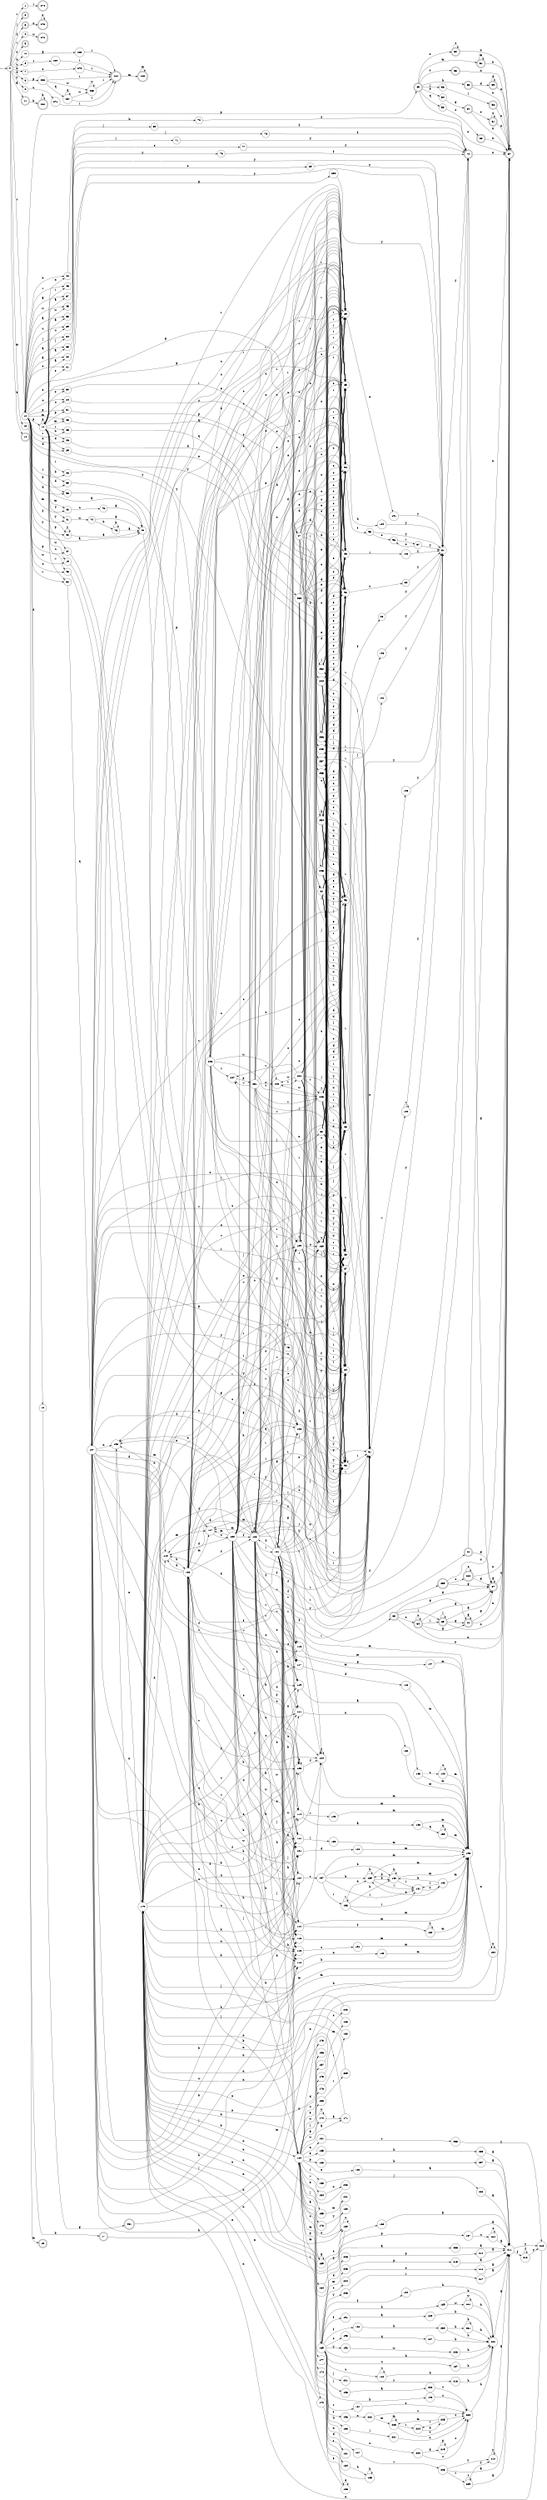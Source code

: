 digraph finite_state_machine {
rankdir=LR;
size="20,20";
node [shape = point]; "dummy0"
node [shape = circle]; "0";
"dummy0" -> "0";
node [shape = circle]; "1";
node [shape = doublecircle]; "2";node [shape = doublecircle]; "3";node [shape = circle]; "4";
node [shape = doublecircle]; "5";node [shape = circle]; "6";
node [shape = circle]; "7";
node [shape = circle]; "8";
node [shape = circle]; "9";
node [shape = circle]; "10";
node [shape = doublecircle]; "11";node [shape = circle]; "12";
node [shape = circle]; "13";
node [shape = doublecircle]; "14";node [shape = doublecircle]; "15";node [shape = circle]; "16";
node [shape = doublecircle]; "17";node [shape = circle]; "18";
node [shape = circle]; "19";
node [shape = circle]; "20";
node [shape = circle]; "21";
node [shape = circle]; "22";
node [shape = circle]; "23";
node [shape = circle]; "24";
node [shape = circle]; "25";
node [shape = circle]; "26";
node [shape = circle]; "27";
node [shape = circle]; "28";
node [shape = circle]; "29";
node [shape = circle]; "30";
node [shape = circle]; "31";
node [shape = circle]; "32";
node [shape = circle]; "33";
node [shape = circle]; "34";
node [shape = circle]; "35";
node [shape = circle]; "36";
node [shape = circle]; "37";
node [shape = circle]; "38";
node [shape = circle]; "39";
node [shape = circle]; "40";
node [shape = circle]; "41";
node [shape = circle]; "42";
node [shape = circle]; "43";
node [shape = circle]; "44";
node [shape = circle]; "45";
node [shape = circle]; "46";
node [shape = circle]; "47";
node [shape = circle]; "48";
node [shape = doublecircle]; "49";node [shape = doublecircle]; "50";node [shape = doublecircle]; "51";node [shape = circle]; "52";
node [shape = doublecircle]; "53";node [shape = circle]; "54";
node [shape = doublecircle]; "55";node [shape = circle]; "56";
node [shape = doublecircle]; "57";node [shape = doublecircle]; "58";node [shape = doublecircle]; "59";node [shape = doublecircle]; "60";node [shape = doublecircle]; "61";node [shape = doublecircle]; "62";node [shape = doublecircle]; "63";node [shape = doublecircle]; "64";node [shape = doublecircle]; "65";node [shape = doublecircle]; "66";node [shape = doublecircle]; "67";node [shape = doublecircle]; "68";node [shape = circle]; "69";
node [shape = doublecircle]; "70";node [shape = circle]; "71";
node [shape = circle]; "72";
node [shape = circle]; "73";
node [shape = circle]; "74";
node [shape = circle]; "75";
node [shape = circle]; "76";
node [shape = circle]; "77";
node [shape = circle]; "78";
node [shape = circle]; "79";
node [shape = circle]; "80";
node [shape = circle]; "81";
node [shape = circle]; "82";
node [shape = circle]; "83";
node [shape = circle]; "84";
node [shape = circle]; "85";
node [shape = circle]; "86";
node [shape = circle]; "87";
node [shape = circle]; "88";
node [shape = circle]; "89";
node [shape = circle]; "90";
node [shape = circle]; "91";
node [shape = circle]; "92";
node [shape = circle]; "93";
node [shape = circle]; "94";
node [shape = circle]; "95";
node [shape = circle]; "96";
node [shape = circle]; "97";
node [shape = circle]; "98";
node [shape = circle]; "99";
node [shape = circle]; "100";
node [shape = circle]; "101";
node [shape = circle]; "102";
node [shape = circle]; "103";
node [shape = circle]; "104";
node [shape = circle]; "105";
node [shape = circle]; "106";
node [shape = circle]; "107";
node [shape = circle]; "108";
node [shape = circle]; "109";
node [shape = circle]; "110";
node [shape = circle]; "111";
node [shape = circle]; "112";
node [shape = circle]; "113";
node [shape = circle]; "114";
node [shape = circle]; "115";
node [shape = circle]; "116";
node [shape = circle]; "117";
node [shape = circle]; "118";
node [shape = circle]; "119";
node [shape = circle]; "120";
node [shape = circle]; "121";
node [shape = circle]; "122";
node [shape = circle]; "123";
node [shape = circle]; "124";
node [shape = circle]; "125";
node [shape = circle]; "126";
node [shape = circle]; "127";
node [shape = circle]; "128";
node [shape = circle]; "129";
node [shape = circle]; "130";
node [shape = circle]; "131";
node [shape = circle]; "132";
node [shape = circle]; "133";
node [shape = circle]; "134";
node [shape = circle]; "135";
node [shape = circle]; "136";
node [shape = circle]; "137";
node [shape = circle]; "138";
node [shape = circle]; "139";
node [shape = circle]; "140";
node [shape = circle]; "141";
node [shape = circle]; "142";
node [shape = circle]; "143";
node [shape = circle]; "144";
node [shape = circle]; "145";
node [shape = circle]; "146";
node [shape = circle]; "147";
node [shape = circle]; "148";
node [shape = circle]; "149";
node [shape = circle]; "150";
node [shape = circle]; "151";
node [shape = circle]; "152";
node [shape = circle]; "153";
node [shape = circle]; "154";
node [shape = circle]; "155";
node [shape = circle]; "156";
node [shape = circle]; "157";
node [shape = circle]; "158";
node [shape = circle]; "159";
node [shape = circle]; "160";
node [shape = circle]; "161";
node [shape = circle]; "162";
node [shape = circle]; "163";
node [shape = circle]; "164";
node [shape = circle]; "165";
node [shape = circle]; "166";
node [shape = circle]; "167";
node [shape = circle]; "168";
node [shape = circle]; "169";
node [shape = circle]; "170";
node [shape = circle]; "171";
node [shape = circle]; "172";
node [shape = circle]; "173";
node [shape = circle]; "174";
node [shape = circle]; "175";
node [shape = circle]; "176";
node [shape = circle]; "177";
node [shape = circle]; "178";
node [shape = circle]; "179";
node [shape = circle]; "180";
node [shape = circle]; "181";
node [shape = circle]; "182";
node [shape = circle]; "183";
node [shape = circle]; "184";
node [shape = circle]; "185";
node [shape = circle]; "186";
node [shape = circle]; "187";
node [shape = circle]; "188";
node [shape = circle]; "189";
node [shape = circle]; "190";
node [shape = circle]; "191";
node [shape = circle]; "192";
node [shape = circle]; "193";
node [shape = circle]; "194";
node [shape = circle]; "195";
node [shape = circle]; "196";
node [shape = circle]; "197";
node [shape = circle]; "198";
node [shape = circle]; "199";
node [shape = circle]; "200";
node [shape = circle]; "201";
node [shape = circle]; "202";
node [shape = circle]; "203";
node [shape = circle]; "204";
node [shape = circle]; "205";
node [shape = circle]; "206";
node [shape = circle]; "207";
node [shape = circle]; "208";
node [shape = circle]; "209";
node [shape = circle]; "210";
node [shape = circle]; "211";
node [shape = circle]; "212";
node [shape = circle]; "213";
node [shape = circle]; "214";
node [shape = circle]; "215";
node [shape = circle]; "216";
node [shape = circle]; "217";
node [shape = circle]; "218";
node [shape = circle]; "219";
node [shape = circle]; "220";
node [shape = circle]; "221";
node [shape = circle]; "222";
node [shape = circle]; "223";
node [shape = circle]; "224";
node [shape = circle]; "225";
node [shape = circle]; "226";
node [shape = circle]; "227";
node [shape = circle]; "228";
node [shape = circle]; "229";
node [shape = circle]; "230";
node [shape = circle]; "231";
node [shape = circle]; "232";
node [shape = circle]; "233";
node [shape = circle]; "234";
node [shape = circle]; "235";
node [shape = circle]; "236";
node [shape = circle]; "237";
node [shape = circle]; "238";
node [shape = circle]; "239";
node [shape = circle]; "240";
node [shape = circle]; "241";
node [shape = circle]; "242";
node [shape = circle]; "243";
node [shape = circle]; "244";
node [shape = circle]; "245";
node [shape = circle]; "246";
node [shape = circle]; "247";
node [shape = circle]; "248";
node [shape = circle]; "249";
node [shape = circle]; "250";
node [shape = circle]; "251";
node [shape = circle]; "252";
node [shape = circle]; "253";
node [shape = circle]; "254";
node [shape = circle]; "255";
node [shape = circle]; "256";
node [shape = circle]; "257";
node [shape = circle]; "258";
node [shape = doublecircle]; "259";node [shape = doublecircle]; "260";node [shape = doublecircle]; "261";node [shape = doublecircle]; "262";node [shape = circle]; "263";
node [shape = doublecircle]; "264";node [shape = doublecircle]; "265";node [shape = circle]; "266";
node [shape = circle]; "267";
node [shape = circle]; "268";
node [shape = circle]; "269";
node [shape = circle]; "270";
node [shape = circle]; "271";
node [shape = doublecircle]; "272";node [shape = doublecircle]; "273";node [shape = doublecircle]; "274";"0" -> "1" [label = "r"];
 "0" -> "4" [label = "r"];
 "0" -> "2" [label = "j"];
 "0" -> "3" [label = "f"];
 "0" -> "5" [label = "c"];
 "0" -> "6" [label = "y"];
 "0" -> "14" [label = "b"];
 "0" -> "7" [label = "b"];
 "0" -> "8" [label = "u"];
 "0" -> "9" [label = "d"];
 "0" -> "10" [label = "k"];
 "0" -> "11" [label = "a"];
 "0" -> "12" [label = "t"];
 "0" -> "13" [label = "m"];
 "13" -> "15" [label = "m"];
 "12" -> "16" [label = "d"];
 "12" -> "36" [label = "d"];
 "12" -> "29" [label = "d"];
 "12" -> "17" [label = "b"];
 "12" -> "33" [label = "b"];
 "12" -> "49" [label = "p"];
 "12" -> "18" [label = "p"];
 "12" -> "47" [label = "p"];
 "12" -> "31" [label = "p"];
 "12" -> "19" [label = "w"];
 "12" -> "45" [label = "w"];
 "12" -> "35" [label = "a"];
 "12" -> "20" [label = "a"];
 "12" -> "37" [label = "a"];
 "12" -> "38" [label = "a"];
 "12" -> "43" [label = "a"];
 "12" -> "21" [label = "o"];
 "12" -> "30" [label = "o"];
 "12" -> "40" [label = "y"];
 "12" -> "22" [label = "y"];
 "12" -> "42" [label = "m"];
 "12" -> "23" [label = "m"];
 "12" -> "24" [label = "c"];
 "12" -> "48" [label = "c"];
 "12" -> "25" [label = "r"];
 "12" -> "46" [label = "r"];
 "12" -> "26" [label = "n"];
 "12" -> "44" [label = "n"];
 "12" -> "27" [label = "g"];
 "12" -> "28" [label = "i"];
 "12" -> "32" [label = "v"];
 "12" -> "34" [label = "j"];
 "12" -> "39" [label = "u"];
 "12" -> "41" [label = "f"];
 "49" -> "50" [label = "s"];
 "49" -> "53" [label = "s"];
 "49" -> "51" [label = "m"];
 "49" -> "52" [label = "q"];
 "49" -> "54" [label = "b"];
 "49" -> "55" [label = "h"];
 "49" -> "56" [label = "l"];
 "49" -> "57" [label = "x"];
 "57" -> "57" [label = "x"];
 "56" -> "58" [label = "j"];
 "58" -> "57" [label = "x"];
 "55" -> "59" [label = "d"];
 "55" -> "57" [label = "x"];
 "59" -> "59" [label = "d"];
 "59" -> "57" [label = "x"];
 "54" -> "60" [label = "g"];
 "60" -> "61" [label = "o"];
 "60" -> "57" [label = "x"];
 "61" -> "61" [label = "o"];
 "61" -> "57" [label = "x"];
 "53" -> "57" [label = "x"];
 "52" -> "62" [label = "s"];
 "62" -> "57" [label = "x"];
 "51" -> "51" [label = "m"];
 "51" -> "57" [label = "x"];
 "50" -> "50" [label = "s"];
 "50" -> "57" [label = "x"];
 "48" -> "63" [label = "o"];
 "63" -> "64" [label = "c"];
 "63" -> "65" [label = "l"];
 "63" -> "66" [label = "g"];
 "63" -> "67" [label = "g"];
 "63" -> "57" [label = "x"];
 "67" -> "67" [label = "g"];
 "67" -> "57" [label = "x"];
 "66" -> "66" [label = "g"];
 "66" -> "67" [label = "g"];
 "66" -> "57" [label = "x"];
 "65" -> "65" [label = "l"];
 "65" -> "66" [label = "g"];
 "65" -> "67" [label = "g"];
 "65" -> "57" [label = "x"];
 "64" -> "64" [label = "c"];
 "64" -> "65" [label = "l"];
 "64" -> "66" [label = "g"];
 "64" -> "67" [label = "g"];
 "64" -> "57" [label = "x"];
 "47" -> "68" [label = "s"];
 "68" -> "67" [label = "g"];
 "68" -> "57" [label = "x"];
 "46" -> "69" [label = "j"];
 "69" -> "70" [label = "f"];
 "70" -> "67" [label = "g"];
 "70" -> "57" [label = "x"];
 "45" -> "71" [label = "l"];
 "71" -> "70" [label = "f"];
 "44" -> "72" [label = "k"];
 "72" -> "70" [label = "f"];
 "43" -> "70" [label = "f"];
 "42" -> "73" [label = "c"];
 "73" -> "43" [label = "a"];
 "41" -> "74" [label = "w"];
 "74" -> "75" [label = "b"];
 "74" -> "43" [label = "a"];
 "75" -> "75" [label = "b"];
 "75" -> "43" [label = "a"];
 "40" -> "40" [label = "y"];
 "40" -> "43" [label = "a"];
 "39" -> "76" [label = "y"];
 "76" -> "70" [label = "f"];
 "38" -> "77" [label = "o"];
 "77" -> "70" [label = "f"];
 "37" -> "78" [label = "j"];
 "78" -> "70" [label = "f"];
 "36" -> "79" [label = "p"];
 "79" -> "70" [label = "f"];
 "35" -> "80" [label = "o"];
 "80" -> "81" [label = "y"];
 "81" -> "70" [label = "f"];
 "34" -> "81" [label = "y"];
 "33" -> "82" [label = "t"];
 "82" -> "83" [label = "j"];
 "82" -> "84" [label = "i"];
 "82" -> "93" [label = "c"];
 "82" -> "85" [label = "c"];
 "82" -> "86" [label = "e"];
 "82" -> "89" [label = "r"];
 "82" -> "91" [label = "r"];
 "82" -> "87" [label = "r"];
 "82" -> "88" [label = "x"];
 "82" -> "90" [label = "y"];
 "82" -> "92" [label = "d"];
 "82" -> "94" [label = "o"];
 "94" -> "95" [label = "s"];
 "95" -> "96" [label = "o"];
 "95" -> "81" [label = "y"];
 "96" -> "97" [label = "r"];
 "97" -> "96" [label = "o"];
 "97" -> "81" [label = "y"];
 "93" -> "98" [label = "f"];
 "98" -> "81" [label = "y"];
 "92" -> "99" [label = "u"];
 "99" -> "81" [label = "y"];
 "91" -> "100" [label = "v"];
 "91" -> "81" [label = "y"];
 "100" -> "100" [label = "v"];
 "100" -> "81" [label = "y"];
 "90" -> "90" [label = "y"];
 "90" -> "91" [label = "r"];
 "89" -> "101" [label = "e"];
 "101" -> "81" [label = "y"];
 "88" -> "102" [label = "j"];
 "102" -> "81" [label = "y"];
 "87" -> "81" [label = "y"];
 "86" -> "103" [label = "i"];
 "103" -> "81" [label = "y"];
 "85" -> "104" [label = "h"];
 "104" -> "81" [label = "y"];
 "84" -> "105" [label = "n"];
 "105" -> "81" [label = "y"];
 "83" -> "106" [label = "j"];
 "106" -> "81" [label = "y"];
 "32" -> "107" [label = "q"];
 "107" -> "108" [label = "n"];
 "107" -> "112" [label = "b"];
 "107" -> "121" [label = "b"];
 "107" -> "123" [label = "b"];
 "107" -> "109" [label = "b"];
 "107" -> "92" [label = "d"];
 "107" -> "110" [label = "d"];
 "107" -> "94" [label = "o"];
 "107" -> "111" [label = "o"];
 "107" -> "113" [label = "h"];
 "107" -> "88" [label = "x"];
 "107" -> "114" [label = "x"];
 "107" -> "83" [label = "j"];
 "107" -> "115" [label = "j"];
 "107" -> "118" [label = "j"];
 "107" -> "124" [label = "f"];
 "107" -> "116" [label = "f"];
 "107" -> "128" [label = "f"];
 "107" -> "129" [label = "v"];
 "107" -> "117" [label = "v"];
 "107" -> "119" [label = "v"];
 "107" -> "120" [label = "w"];
 "107" -> "122" [label = "c"];
 "107" -> "93" [label = "c"];
 "107" -> "85" [label = "c"];
 "107" -> "130" [label = "c"];
 "107" -> "125" [label = "m"];
 "107" -> "127" [label = "m"];
 "107" -> "126" [label = "g"];
 "107" -> "84" [label = "i"];
 "107" -> "86" [label = "e"];
 "107" -> "89" [label = "r"];
 "107" -> "91" [label = "r"];
 "107" -> "87" [label = "r"];
 "107" -> "90" [label = "y"];
 "130" -> "130" [label = "c"];
 "130" -> "93" [label = "c"];
 "130" -> "85" [label = "c"];
 "130" -> "83" [label = "j"];
 "130" -> "84" [label = "i"];
 "130" -> "86" [label = "e"];
 "130" -> "89" [label = "r"];
 "130" -> "91" [label = "r"];
 "130" -> "87" [label = "r"];
 "130" -> "88" [label = "x"];
 "130" -> "90" [label = "y"];
 "130" -> "92" [label = "d"];
 "130" -> "94" [label = "o"];
 "129" -> "129" [label = "v"];
 "129" -> "130" [label = "c"];
 "129" -> "93" [label = "c"];
 "129" -> "85" [label = "c"];
 "129" -> "83" [label = "j"];
 "129" -> "84" [label = "i"];
 "129" -> "86" [label = "e"];
 "129" -> "89" [label = "r"];
 "129" -> "91" [label = "r"];
 "129" -> "87" [label = "r"];
 "129" -> "88" [label = "x"];
 "129" -> "90" [label = "y"];
 "129" -> "92" [label = "d"];
 "129" -> "94" [label = "o"];
 "128" -> "128" [label = "f"];
 "128" -> "124" [label = "f"];
 "128" -> "116" [label = "f"];
 "128" -> "131" [label = "l"];
 "128" -> "108" [label = "n"];
 "128" -> "112" [label = "b"];
 "128" -> "121" [label = "b"];
 "128" -> "123" [label = "b"];
 "128" -> "109" [label = "b"];
 "128" -> "92" [label = "d"];
 "128" -> "110" [label = "d"];
 "128" -> "94" [label = "o"];
 "128" -> "111" [label = "o"];
 "128" -> "113" [label = "h"];
 "128" -> "88" [label = "x"];
 "128" -> "114" [label = "x"];
 "128" -> "83" [label = "j"];
 "128" -> "115" [label = "j"];
 "128" -> "118" [label = "j"];
 "128" -> "129" [label = "v"];
 "128" -> "117" [label = "v"];
 "128" -> "119" [label = "v"];
 "128" -> "120" [label = "w"];
 "128" -> "122" [label = "c"];
 "128" -> "93" [label = "c"];
 "128" -> "85" [label = "c"];
 "128" -> "130" [label = "c"];
 "128" -> "125" [label = "m"];
 "128" -> "127" [label = "m"];
 "128" -> "126" [label = "g"];
 "128" -> "84" [label = "i"];
 "128" -> "86" [label = "e"];
 "128" -> "89" [label = "r"];
 "128" -> "91" [label = "r"];
 "128" -> "87" [label = "r"];
 "128" -> "90" [label = "y"];
 "131" -> "131" [label = "l"];
 "131" -> "128" [label = "f"];
 "131" -> "124" [label = "f"];
 "131" -> "116" [label = "f"];
 "131" -> "108" [label = "n"];
 "131" -> "112" [label = "b"];
 "131" -> "121" [label = "b"];
 "131" -> "123" [label = "b"];
 "131" -> "109" [label = "b"];
 "131" -> "92" [label = "d"];
 "131" -> "110" [label = "d"];
 "131" -> "94" [label = "o"];
 "131" -> "111" [label = "o"];
 "131" -> "113" [label = "h"];
 "131" -> "88" [label = "x"];
 "131" -> "114" [label = "x"];
 "131" -> "83" [label = "j"];
 "131" -> "115" [label = "j"];
 "131" -> "118" [label = "j"];
 "131" -> "129" [label = "v"];
 "131" -> "117" [label = "v"];
 "131" -> "119" [label = "v"];
 "131" -> "120" [label = "w"];
 "131" -> "122" [label = "c"];
 "131" -> "93" [label = "c"];
 "131" -> "85" [label = "c"];
 "131" -> "130" [label = "c"];
 "131" -> "125" [label = "m"];
 "131" -> "127" [label = "m"];
 "131" -> "126" [label = "g"];
 "131" -> "84" [label = "i"];
 "131" -> "86" [label = "e"];
 "131" -> "89" [label = "r"];
 "131" -> "91" [label = "r"];
 "131" -> "87" [label = "r"];
 "131" -> "90" [label = "y"];
 "127" -> "132" [label = "u"];
 "132" -> "125" [label = "m"];
 "132" -> "127" [label = "m"];
 "132" -> "108" [label = "n"];
 "132" -> "112" [label = "b"];
 "132" -> "121" [label = "b"];
 "132" -> "123" [label = "b"];
 "132" -> "109" [label = "b"];
 "132" -> "92" [label = "d"];
 "132" -> "110" [label = "d"];
 "132" -> "94" [label = "o"];
 "132" -> "111" [label = "o"];
 "132" -> "113" [label = "h"];
 "132" -> "88" [label = "x"];
 "132" -> "114" [label = "x"];
 "132" -> "83" [label = "j"];
 "132" -> "115" [label = "j"];
 "132" -> "118" [label = "j"];
 "132" -> "124" [label = "f"];
 "132" -> "116" [label = "f"];
 "132" -> "128" [label = "f"];
 "132" -> "129" [label = "v"];
 "132" -> "117" [label = "v"];
 "132" -> "119" [label = "v"];
 "132" -> "120" [label = "w"];
 "132" -> "122" [label = "c"];
 "132" -> "93" [label = "c"];
 "132" -> "85" [label = "c"];
 "132" -> "130" [label = "c"];
 "132" -> "126" [label = "g"];
 "132" -> "84" [label = "i"];
 "132" -> "86" [label = "e"];
 "132" -> "89" [label = "r"];
 "132" -> "91" [label = "r"];
 "132" -> "87" [label = "r"];
 "132" -> "90" [label = "y"];
 "126" -> "133" [label = "h"];
 "133" -> "92" [label = "d"];
 "133" -> "110" [label = "d"];
 "133" -> "94" [label = "o"];
 "133" -> "111" [label = "o"];
 "133" -> "112" [label = "b"];
 "133" -> "121" [label = "b"];
 "133" -> "123" [label = "b"];
 "133" -> "109" [label = "b"];
 "133" -> "113" [label = "h"];
 "133" -> "88" [label = "x"];
 "133" -> "114" [label = "x"];
 "133" -> "83" [label = "j"];
 "133" -> "115" [label = "j"];
 "133" -> "118" [label = "j"];
 "133" -> "124" [label = "f"];
 "133" -> "116" [label = "f"];
 "133" -> "128" [label = "f"];
 "133" -> "129" [label = "v"];
 "133" -> "117" [label = "v"];
 "133" -> "119" [label = "v"];
 "133" -> "120" [label = "w"];
 "133" -> "122" [label = "c"];
 "133" -> "93" [label = "c"];
 "133" -> "85" [label = "c"];
 "133" -> "130" [label = "c"];
 "133" -> "125" [label = "m"];
 "133" -> "127" [label = "m"];
 "133" -> "126" [label = "g"];
 "133" -> "108" [label = "n"];
 "133" -> "84" [label = "i"];
 "133" -> "86" [label = "e"];
 "133" -> "89" [label = "r"];
 "133" -> "91" [label = "r"];
 "133" -> "87" [label = "r"];
 "133" -> "90" [label = "y"];
 "125" -> "134" [label = "n"];
 "125" -> "133" [label = "h"];
 "134" -> "134" [label = "n"];
 "134" -> "133" [label = "h"];
 "124" -> "124" [label = "f"];
 "124" -> "125" [label = "m"];
 "123" -> "123" [label = "b"];
 "123" -> "124" [label = "f"];
 "123" -> "125" [label = "m"];
 "122" -> "135" [label = "l"];
 "135" -> "125" [label = "m"];
 "121" -> "136" [label = "d"];
 "136" -> "125" [label = "m"];
 "120" -> "137" [label = "t"];
 "137" -> "138" [label = "r"];
 "137" -> "139" [label = "b"];
 "137" -> "140" [label = "b"];
 "137" -> "141" [label = "i"];
 "137" -> "125" [label = "m"];
 "141" -> "142" [label = "s"];
 "142" -> "141" [label = "i"];
 "142" -> "139" [label = "b"];
 "142" -> "140" [label = "b"];
 "142" -> "125" [label = "m"];
 "140" -> "139" [label = "b"];
 "140" -> "140" [label = "b"];
 "140" -> "141" [label = "i"];
 "140" -> "125" [label = "m"];
 "139" -> "139" [label = "b"];
 "139" -> "140" [label = "b"];
 "139" -> "141" [label = "i"];
 "139" -> "125" [label = "m"];
 "138" -> "138" [label = "r"];
 "138" -> "139" [label = "b"];
 "138" -> "140" [label = "b"];
 "138" -> "141" [label = "i"];
 "138" -> "125" [label = "m"];
 "119" -> "143" [label = "a"];
 "143" -> "144" [label = "c"];
 "143" -> "125" [label = "m"];
 "144" -> "144" [label = "c"];
 "144" -> "125" [label = "m"];
 "118" -> "145" [label = "n"];
 "145" -> "125" [label = "m"];
 "117" -> "146" [label = "d"];
 "146" -> "125" [label = "m"];
 "116" -> "147" [label = "g"];
 "147" -> "125" [label = "m"];
 "115" -> "125" [label = "m"];
 "114" -> "148" [label = "a"];
 "114" -> "149" [label = "v"];
 "149" -> "125" [label = "m"];
 "148" -> "150" [label = "q"];
 "148" -> "125" [label = "m"];
 "150" -> "150" [label = "q"];
 "150" -> "125" [label = "m"];
 "113" -> "151" [label = "c"];
 "151" -> "125" [label = "m"];
 "112" -> "152" [label = "f"];
 "112" -> "125" [label = "m"];
 "152" -> "152" [label = "f"];
 "152" -> "125" [label = "m"];
 "111" -> "153" [label = "x"];
 "153" -> "125" [label = "m"];
 "110" -> "133" [label = "h"];
 "109" -> "154" [label = "v"];
 "109" -> "155" [label = "b"];
 "109" -> "156" [label = "u"];
 "109" -> "162" [label = "e"];
 "109" -> "157" [label = "e"];
 "109" -> "165" [label = "e"];
 "109" -> "158" [label = "g"];
 "109" -> "171" [label = "a"];
 "109" -> "159" [label = "a"];
 "109" -> "160" [label = "c"];
 "109" -> "161" [label = "n"];
 "109" -> "179" [label = "n"];
 "109" -> "177" [label = "p"];
 "109" -> "163" [label = "p"];
 "109" -> "166" [label = "p"];
 "109" -> "167" [label = "p"];
 "109" -> "164" [label = "o"];
 "109" -> "168" [label = "i"];
 "109" -> "172" [label = "i"];
 "109" -> "169" [label = "m"];
 "109" -> "174" [label = "m"];
 "109" -> "170" [label = "w"];
 "109" -> "175" [label = "w"];
 "109" -> "173" [label = "d"];
 "109" -> "176" [label = "j"];
 "109" -> "178" [label = "j"];
 "179" -> "108" [label = "n"];
 "179" -> "112" [label = "b"];
 "179" -> "121" [label = "b"];
 "179" -> "123" [label = "b"];
 "179" -> "109" [label = "b"];
 "179" -> "92" [label = "d"];
 "179" -> "110" [label = "d"];
 "179" -> "94" [label = "o"];
 "179" -> "111" [label = "o"];
 "179" -> "113" [label = "h"];
 "179" -> "88" [label = "x"];
 "179" -> "114" [label = "x"];
 "179" -> "83" [label = "j"];
 "179" -> "115" [label = "j"];
 "179" -> "118" [label = "j"];
 "179" -> "124" [label = "f"];
 "179" -> "116" [label = "f"];
 "179" -> "128" [label = "f"];
 "179" -> "129" [label = "v"];
 "179" -> "117" [label = "v"];
 "179" -> "119" [label = "v"];
 "179" -> "120" [label = "w"];
 "179" -> "122" [label = "c"];
 "179" -> "93" [label = "c"];
 "179" -> "85" [label = "c"];
 "179" -> "130" [label = "c"];
 "179" -> "125" [label = "m"];
 "179" -> "127" [label = "m"];
 "179" -> "126" [label = "g"];
 "179" -> "84" [label = "i"];
 "179" -> "86" [label = "e"];
 "179" -> "89" [label = "r"];
 "179" -> "91" [label = "r"];
 "179" -> "87" [label = "r"];
 "179" -> "90" [label = "y"];
 "178" -> "180" [label = "y"];
 "180" -> "179" [label = "n"];
 "177" -> "181" [label = "d"];
 "181" -> "179" [label = "n"];
 "176" -> "182" [label = "r"];
 "182" -> "179" [label = "n"];
 "175" -> "183" [label = "m"];
 "183" -> "179" [label = "n"];
 "174" -> "184" [label = "s"];
 "184" -> "185" [label = "h"];
 "184" -> "179" [label = "n"];
 "185" -> "185" [label = "h"];
 "185" -> "179" [label = "n"];
 "173" -> "179" [label = "n"];
 "172" -> "186" [label = "e"];
 "172" -> "179" [label = "n"];
 "186" -> "186" [label = "e"];
 "186" -> "179" [label = "n"];
 "171" -> "179" [label = "n"];
 "170" -> "170" [label = "w"];
 "170" -> "171" [label = "a"];
 "169" -> "200" [label = "u"];
 "169" -> "187" [label = "u"];
 "169" -> "188" [label = "u"];
 "169" -> "202" [label = "h"];
 "169" -> "189" [label = "h"];
 "169" -> "194" [label = "f"];
 "169" -> "190" [label = "f"];
 "169" -> "191" [label = "f"];
 "169" -> "192" [label = "y"];
 "169" -> "203" [label = "y"];
 "169" -> "193" [label = "o"];
 "169" -> "195" [label = "l"];
 "169" -> "196" [label = "k"];
 "169" -> "199" [label = "k"];
 "169" -> "197" [label = "t"];
 "169" -> "198" [label = "s"];
 "169" -> "201" [label = "j"];
 "169" -> "204" [label = "c"];
 "169" -> "205" [label = "m"];
 "169" -> "206" [label = "d"];
 "169" -> "207" [label = "n"];
 "207" -> "208" [label = "t"];
 "208" -> "209" [label = "t"];
 "208" -> "210" [label = "y"];
 "208" -> "211" [label = "a"];
 "211" -> "212" [label = "f"];
 "211" -> "213" [label = "y"];
 "213" -> "179" [label = "n"];
 "212" -> "212" [label = "f"];
 "212" -> "213" [label = "y"];
 "210" -> "210" [label = "y"];
 "210" -> "211" [label = "a"];
 "209" -> "209" [label = "t"];
 "209" -> "210" [label = "y"];
 "209" -> "211" [label = "a"];
 "206" -> "214" [label = "p"];
 "214" -> "211" [label = "a"];
 "205" -> "215" [label = "p"];
 "215" -> "211" [label = "a"];
 "204" -> "216" [label = "x"];
 "216" -> "211" [label = "a"];
 "203" -> "217" [label = "i"];
 "217" -> "211" [label = "a"];
 "202" -> "211" [label = "a"];
 "201" -> "218" [label = "s"];
 "218" -> "202" [label = "h"];
 "200" -> "219" [label = "p"];
 "200" -> "220" [label = "s"];
 "220" -> "202" [label = "h"];
 "219" -> "219" [label = "p"];
 "219" -> "220" [label = "s"];
 "199" -> "221" [label = "l"];
 "221" -> "220" [label = "s"];
 "198" -> "222" [label = "x"];
 "222" -> "223" [label = "m"];
 "222" -> "220" [label = "s"];
 "223" -> "223" [label = "m"];
 "223" -> "224" [label = "r"];
 "223" -> "220" [label = "s"];
 "224" -> "225" [label = "b"];
 "225" -> "224" [label = "r"];
 "225" -> "223" [label = "m"];
 "225" -> "220" [label = "s"];
 "197" -> "220" [label = "s"];
 "196" -> "220" [label = "s"];
 "195" -> "226" [label = "a"];
 "226" -> "220" [label = "s"];
 "194" -> "202" [label = "h"];
 "193" -> "227" [label = "q"];
 "227" -> "202" [label = "h"];
 "192" -> "228" [label = "w"];
 "228" -> "202" [label = "h"];
 "191" -> "229" [label = "a"];
 "229" -> "202" [label = "h"];
 "190" -> "230" [label = "b"];
 "230" -> "202" [label = "h"];
 "230" -> "231" [label = "h"];
 "231" -> "202" [label = "h"];
 "231" -> "231" [label = "h"];
 "189" -> "232" [label = "w"];
 "189" -> "202" [label = "h"];
 "232" -> "232" [label = "w"];
 "232" -> "202" [label = "h"];
 "188" -> "188" [label = "u"];
 "188" -> "202" [label = "h"];
 "187" -> "202" [label = "h"];
 "168" -> "233" [label = "j"];
 "233" -> "211" [label = "a"];
 "167" -> "234" [label = "c"];
 "167" -> "211" [label = "a"];
 "234" -> "234" [label = "c"];
 "234" -> "211" [label = "a"];
 "166" -> "211" [label = "a"];
 "165" -> "235" [label = "k"];
 "235" -> "211" [label = "a"];
 "164" -> "236" [label = "a"];
 "236" -> "211" [label = "a"];
 "163" -> "237" [label = "b"];
 "237" -> "211" [label = "a"];
 "162" -> "211" [label = "a"];
 "161" -> "238" [label = "t"];
 "238" -> "213" [label = "y"];
 "160" -> "160" [label = "c"];
 "160" -> "179" [label = "n"];
 "159" -> "159" [label = "a"];
 "159" -> "160" [label = "c"];
 "159" -> "179" [label = "n"];
 "158" -> "239" [label = "r"];
 "239" -> "179" [label = "n"];
 "157" -> "240" [label = "o"];
 "240" -> "179" [label = "n"];
 "156" -> "179" [label = "n"];
 "155" -> "241" [label = "m"];
 "241" -> "179" [label = "n"];
 "154" -> "242" [label = "x"];
 "242" -> "179" [label = "n"];
 "108" -> "179" [label = "n"];
 "31" -> "243" [label = "p"];
 "243" -> "83" [label = "j"];
 "243" -> "84" [label = "i"];
 "243" -> "93" [label = "c"];
 "243" -> "85" [label = "c"];
 "243" -> "86" [label = "e"];
 "243" -> "89" [label = "r"];
 "243" -> "91" [label = "r"];
 "243" -> "87" [label = "r"];
 "243" -> "88" [label = "x"];
 "243" -> "90" [label = "y"];
 "243" -> "92" [label = "d"];
 "243" -> "94" [label = "o"];
 "30" -> "244" [label = "r"];
 "244" -> "83" [label = "j"];
 "244" -> "84" [label = "i"];
 "244" -> "93" [label = "c"];
 "244" -> "85" [label = "c"];
 "244" -> "86" [label = "e"];
 "244" -> "89" [label = "r"];
 "244" -> "91" [label = "r"];
 "244" -> "87" [label = "r"];
 "244" -> "88" [label = "x"];
 "244" -> "90" [label = "y"];
 "244" -> "92" [label = "d"];
 "244" -> "94" [label = "o"];
 "29" -> "245" [label = "n"];
 "245" -> "83" [label = "j"];
 "245" -> "84" [label = "i"];
 "245" -> "93" [label = "c"];
 "245" -> "85" [label = "c"];
 "245" -> "86" [label = "e"];
 "245" -> "89" [label = "r"];
 "245" -> "91" [label = "r"];
 "245" -> "87" [label = "r"];
 "245" -> "88" [label = "x"];
 "245" -> "90" [label = "y"];
 "245" -> "92" [label = "d"];
 "245" -> "94" [label = "o"];
 "28" -> "246" [label = "y"];
 "246" -> "247" [label = "v"];
 "246" -> "248" [label = "t"];
 "246" -> "249" [label = "w"];
 "246" -> "83" [label = "j"];
 "246" -> "84" [label = "i"];
 "246" -> "93" [label = "c"];
 "246" -> "85" [label = "c"];
 "246" -> "86" [label = "e"];
 "246" -> "89" [label = "r"];
 "246" -> "91" [label = "r"];
 "246" -> "87" [label = "r"];
 "246" -> "88" [label = "x"];
 "246" -> "90" [label = "y"];
 "246" -> "92" [label = "d"];
 "246" -> "94" [label = "o"];
 "249" -> "250" [label = "t"];
 "250" -> "249" [label = "w"];
 "250" -> "247" [label = "v"];
 "250" -> "248" [label = "t"];
 "250" -> "83" [label = "j"];
 "250" -> "84" [label = "i"];
 "250" -> "93" [label = "c"];
 "250" -> "85" [label = "c"];
 "250" -> "86" [label = "e"];
 "250" -> "89" [label = "r"];
 "250" -> "91" [label = "r"];
 "250" -> "87" [label = "r"];
 "250" -> "88" [label = "x"];
 "250" -> "90" [label = "y"];
 "250" -> "92" [label = "d"];
 "250" -> "94" [label = "o"];
 "248" -> "248" [label = "t"];
 "248" -> "247" [label = "v"];
 "248" -> "249" [label = "w"];
 "248" -> "83" [label = "j"];
 "248" -> "84" [label = "i"];
 "248" -> "93" [label = "c"];
 "248" -> "85" [label = "c"];
 "248" -> "86" [label = "e"];
 "248" -> "89" [label = "r"];
 "248" -> "91" [label = "r"];
 "248" -> "87" [label = "r"];
 "248" -> "88" [label = "x"];
 "248" -> "90" [label = "y"];
 "248" -> "92" [label = "d"];
 "248" -> "94" [label = "o"];
 "247" -> "251" [label = "p"];
 "251" -> "247" [label = "v"];
 "251" -> "248" [label = "t"];
 "251" -> "249" [label = "w"];
 "251" -> "83" [label = "j"];
 "251" -> "84" [label = "i"];
 "251" -> "93" [label = "c"];
 "251" -> "85" [label = "c"];
 "251" -> "86" [label = "e"];
 "251" -> "89" [label = "r"];
 "251" -> "91" [label = "r"];
 "251" -> "87" [label = "r"];
 "251" -> "88" [label = "x"];
 "251" -> "90" [label = "y"];
 "251" -> "92" [label = "d"];
 "251" -> "94" [label = "o"];
 "27" -> "252" [label = "l"];
 "27" -> "83" [label = "j"];
 "27" -> "84" [label = "i"];
 "27" -> "93" [label = "c"];
 "27" -> "85" [label = "c"];
 "27" -> "86" [label = "e"];
 "27" -> "89" [label = "r"];
 "27" -> "91" [label = "r"];
 "27" -> "87" [label = "r"];
 "27" -> "88" [label = "x"];
 "27" -> "90" [label = "y"];
 "27" -> "92" [label = "d"];
 "27" -> "94" [label = "o"];
 "252" -> "252" [label = "l"];
 "252" -> "83" [label = "j"];
 "252" -> "84" [label = "i"];
 "252" -> "93" [label = "c"];
 "252" -> "85" [label = "c"];
 "252" -> "86" [label = "e"];
 "252" -> "89" [label = "r"];
 "252" -> "91" [label = "r"];
 "252" -> "87" [label = "r"];
 "252" -> "88" [label = "x"];
 "252" -> "90" [label = "y"];
 "252" -> "92" [label = "d"];
 "252" -> "94" [label = "o"];
 "26" -> "253" [label = "d"];
 "253" -> "254" [label = "k"];
 "253" -> "83" [label = "j"];
 "253" -> "84" [label = "i"];
 "253" -> "93" [label = "c"];
 "253" -> "85" [label = "c"];
 "253" -> "86" [label = "e"];
 "253" -> "89" [label = "r"];
 "253" -> "91" [label = "r"];
 "253" -> "87" [label = "r"];
 "253" -> "88" [label = "x"];
 "253" -> "90" [label = "y"];
 "253" -> "92" [label = "d"];
 "253" -> "94" [label = "o"];
 "254" -> "254" [label = "k"];
 "254" -> "83" [label = "j"];
 "254" -> "84" [label = "i"];
 "254" -> "93" [label = "c"];
 "254" -> "85" [label = "c"];
 "254" -> "86" [label = "e"];
 "254" -> "89" [label = "r"];
 "254" -> "91" [label = "r"];
 "254" -> "87" [label = "r"];
 "254" -> "88" [label = "x"];
 "254" -> "90" [label = "y"];
 "254" -> "92" [label = "d"];
 "254" -> "94" [label = "o"];
 "25" -> "255" [label = "q"];
 "255" -> "83" [label = "j"];
 "255" -> "84" [label = "i"];
 "255" -> "93" [label = "c"];
 "255" -> "85" [label = "c"];
 "255" -> "86" [label = "e"];
 "255" -> "89" [label = "r"];
 "255" -> "91" [label = "r"];
 "255" -> "87" [label = "r"];
 "255" -> "88" [label = "x"];
 "255" -> "90" [label = "y"];
 "255" -> "92" [label = "d"];
 "255" -> "94" [label = "o"];
 "24" -> "256" [label = "u"];
 "256" -> "83" [label = "j"];
 "256" -> "84" [label = "i"];
 "256" -> "93" [label = "c"];
 "256" -> "85" [label = "c"];
 "256" -> "86" [label = "e"];
 "256" -> "89" [label = "r"];
 "256" -> "91" [label = "r"];
 "256" -> "87" [label = "r"];
 "256" -> "88" [label = "x"];
 "256" -> "90" [label = "y"];
 "256" -> "92" [label = "d"];
 "256" -> "94" [label = "o"];
 "23" -> "257" [label = "q"];
 "257" -> "83" [label = "j"];
 "257" -> "84" [label = "i"];
 "257" -> "93" [label = "c"];
 "257" -> "85" [label = "c"];
 "257" -> "86" [label = "e"];
 "257" -> "89" [label = "r"];
 "257" -> "91" [label = "r"];
 "257" -> "87" [label = "r"];
 "257" -> "88" [label = "x"];
 "257" -> "90" [label = "y"];
 "257" -> "92" [label = "d"];
 "257" -> "94" [label = "o"];
 "22" -> "83" [label = "j"];
 "22" -> "84" [label = "i"];
 "22" -> "93" [label = "c"];
 "22" -> "85" [label = "c"];
 "22" -> "86" [label = "e"];
 "22" -> "89" [label = "r"];
 "22" -> "91" [label = "r"];
 "22" -> "87" [label = "r"];
 "22" -> "88" [label = "x"];
 "22" -> "90" [label = "y"];
 "22" -> "92" [label = "d"];
 "22" -> "94" [label = "o"];
 "21" -> "258" [label = "g"];
 "258" -> "81" [label = "y"];
 "20" -> "81" [label = "y"];
 "19" -> "259" [label = "f"];
 "259" -> "260" [label = "c"];
 "259" -> "67" [label = "g"];
 "259" -> "57" [label = "x"];
 "260" -> "260" [label = "c"];
 "260" -> "67" [label = "g"];
 "260" -> "57" [label = "x"];
 "18" -> "18" [label = "p"];
 "18" -> "47" [label = "p"];
 "18" -> "31" [label = "p"];
 "18" -> "19" [label = "w"];
 "18" -> "45" [label = "w"];
 "18" -> "35" [label = "a"];
 "18" -> "20" [label = "a"];
 "18" -> "37" [label = "a"];
 "18" -> "38" [label = "a"];
 "18" -> "43" [label = "a"];
 "18" -> "21" [label = "o"];
 "18" -> "30" [label = "o"];
 "18" -> "40" [label = "y"];
 "18" -> "22" [label = "y"];
 "18" -> "42" [label = "m"];
 "18" -> "23" [label = "m"];
 "18" -> "24" [label = "c"];
 "18" -> "48" [label = "c"];
 "18" -> "25" [label = "r"];
 "18" -> "46" [label = "r"];
 "18" -> "26" [label = "n"];
 "18" -> "44" [label = "n"];
 "18" -> "27" [label = "g"];
 "18" -> "28" [label = "i"];
 "18" -> "36" [label = "d"];
 "18" -> "29" [label = "d"];
 "18" -> "32" [label = "v"];
 "18" -> "33" [label = "b"];
 "18" -> "34" [label = "j"];
 "18" -> "39" [label = "u"];
 "18" -> "41" [label = "f"];
 "17" -> "57" [label = "x"];
 "16" -> "261" [label = "g"];
 "261" -> "57" [label = "x"];
 "11" -> "262" [label = "b"];
 "262" -> "262" [label = "b"];
 "10" -> "263" [label = "g"];
 "263" -> "264" [label = "i"];
 "264" -> "265" [label = "m"];
 "265" -> "265" [label = "m"];
 "9" -> "266" [label = "p"];
 "266" -> "267" [label = "q"];
 "266" -> "268" [label = "w"];
 "266" -> "264" [label = "i"];
 "268" -> "268" [label = "w"];
 "268" -> "264" [label = "i"];
 "267" -> "267" [label = "q"];
 "267" -> "268" [label = "w"];
 "267" -> "264" [label = "i"];
 "8" -> "269" [label = "t"];
 "269" -> "264" [label = "i"];
 "7" -> "270" [label = "o"];
 "270" -> "264" [label = "i"];
 "6" -> "271" [label = "u"];
 "271" -> "264" [label = "i"];
 "4" -> "272" [label = "w"];
 "3" -> "273" [label = "x"];
 "273" -> "273" [label = "x"];
 "1" -> "274" [label = "i"];
 }
